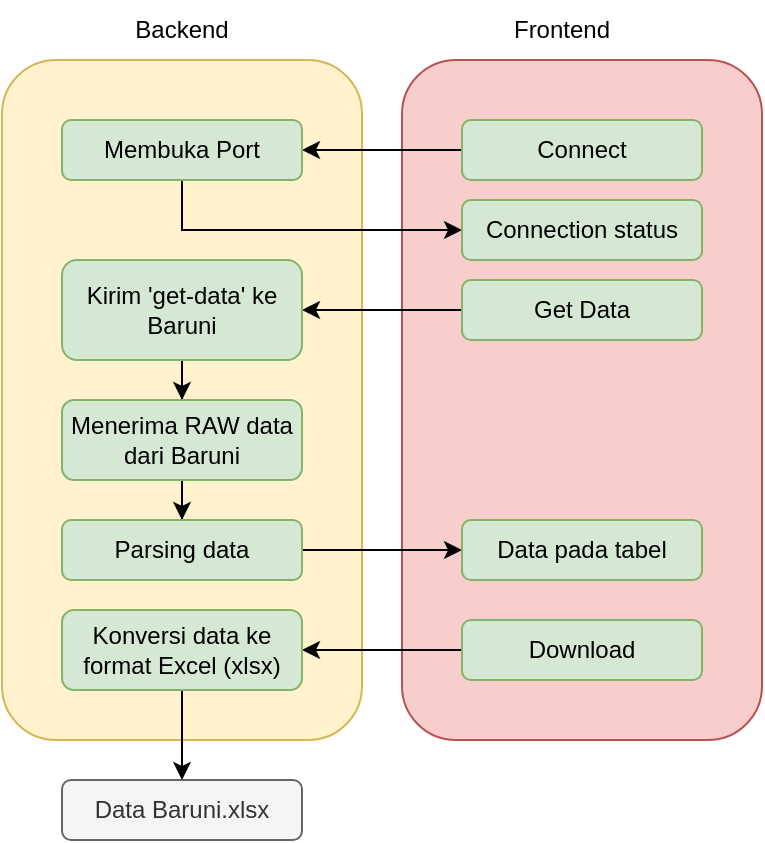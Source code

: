<mxfile version="26.0.16">
  <diagram id="Zsgqw2CNvB9rZYa9Q4gQ" name="Page-1">
    <mxGraphModel dx="846" dy="565" grid="1" gridSize="10" guides="1" tooltips="1" connect="1" arrows="1" fold="1" page="1" pageScale="1" pageWidth="850" pageHeight="1100" math="0" shadow="0">
      <root>
        <mxCell id="0" />
        <mxCell id="1" parent="0" />
        <mxCell id="HclatrSdNJmDUb5NzU8U-27" value="" style="rounded=1;whiteSpace=wrap;html=1;fillColor=#f8cecc;strokeColor=#b85450;" parent="1" vertex="1">
          <mxGeometry x="520" y="100" width="180" height="340" as="geometry" />
        </mxCell>
        <mxCell id="HclatrSdNJmDUb5NzU8U-29" value="" style="rounded=1;whiteSpace=wrap;html=1;fillColor=#fff2cc;strokeColor=#d6b656;" parent="1" vertex="1">
          <mxGeometry x="320" y="100" width="180" height="340" as="geometry" />
        </mxCell>
        <mxCell id="HclatrSdNJmDUb5NzU8U-32" style="edgeStyle=orthogonalEdgeStyle;rounded=0;orthogonalLoop=1;jettySize=auto;html=1;" parent="1" source="HclatrSdNJmDUb5NzU8U-28" target="HclatrSdNJmDUb5NzU8U-30" edge="1">
          <mxGeometry relative="1" as="geometry" />
        </mxCell>
        <mxCell id="HclatrSdNJmDUb5NzU8U-28" value="Connect" style="rounded=1;whiteSpace=wrap;html=1;fillColor=#d5e8d4;strokeColor=#82b366;" parent="1" vertex="1">
          <mxGeometry x="550" y="130" width="120" height="30" as="geometry" />
        </mxCell>
        <mxCell id="iDlr8XySpqiMPOaVipqM-1" style="edgeStyle=orthogonalEdgeStyle;rounded=0;orthogonalLoop=1;jettySize=auto;html=1;entryX=0;entryY=0.5;entryDx=0;entryDy=0;" edge="1" parent="1" source="HclatrSdNJmDUb5NzU8U-30" target="HclatrSdNJmDUb5NzU8U-36">
          <mxGeometry relative="1" as="geometry">
            <Array as="points">
              <mxPoint x="410" y="185" />
            </Array>
          </mxGeometry>
        </mxCell>
        <mxCell id="HclatrSdNJmDUb5NzU8U-30" value="Membuka Port" style="rounded=1;whiteSpace=wrap;html=1;fillColor=#d5e8d4;strokeColor=#82b366;" parent="1" vertex="1">
          <mxGeometry x="350" y="130" width="120" height="30" as="geometry" />
        </mxCell>
        <mxCell id="HclatrSdNJmDUb5NzU8U-35" style="edgeStyle=orthogonalEdgeStyle;rounded=0;orthogonalLoop=1;jettySize=auto;html=1;entryX=1;entryY=0.5;entryDx=0;entryDy=0;" parent="1" source="HclatrSdNJmDUb5NzU8U-33" target="HclatrSdNJmDUb5NzU8U-34" edge="1">
          <mxGeometry relative="1" as="geometry" />
        </mxCell>
        <mxCell id="HclatrSdNJmDUb5NzU8U-33" value="Get Data" style="rounded=1;whiteSpace=wrap;html=1;fillColor=#d5e8d4;strokeColor=#82b366;" parent="1" vertex="1">
          <mxGeometry x="550" y="210" width="120" height="30" as="geometry" />
        </mxCell>
        <mxCell id="HclatrSdNJmDUb5NzU8U-39" style="edgeStyle=orthogonalEdgeStyle;rounded=0;orthogonalLoop=1;jettySize=auto;html=1;" parent="1" source="HclatrSdNJmDUb5NzU8U-34" target="HclatrSdNJmDUb5NzU8U-38" edge="1">
          <mxGeometry relative="1" as="geometry" />
        </mxCell>
        <mxCell id="HclatrSdNJmDUb5NzU8U-34" value="&lt;div&gt;Kirim &#39;get-data&#39; ke Baruni&lt;/div&gt;" style="rounded=1;whiteSpace=wrap;html=1;fillColor=#d5e8d4;strokeColor=#82b366;" parent="1" vertex="1">
          <mxGeometry x="350" y="200" width="120" height="50" as="geometry" />
        </mxCell>
        <mxCell id="HclatrSdNJmDUb5NzU8U-36" value="Connection status" style="rounded=1;whiteSpace=wrap;html=1;fillColor=#d5e8d4;strokeColor=#82b366;" parent="1" vertex="1">
          <mxGeometry x="550" y="170" width="120" height="30" as="geometry" />
        </mxCell>
        <mxCell id="HclatrSdNJmDUb5NzU8U-41" style="edgeStyle=orthogonalEdgeStyle;rounded=0;orthogonalLoop=1;jettySize=auto;html=1;entryX=0.5;entryY=0;entryDx=0;entryDy=0;" parent="1" source="HclatrSdNJmDUb5NzU8U-38" target="HclatrSdNJmDUb5NzU8U-40" edge="1">
          <mxGeometry relative="1" as="geometry" />
        </mxCell>
        <mxCell id="HclatrSdNJmDUb5NzU8U-38" value="Menerima RAW data dari Baruni" style="rounded=1;whiteSpace=wrap;html=1;fillColor=#d5e8d4;strokeColor=#82b366;" parent="1" vertex="1">
          <mxGeometry x="350" y="270" width="120" height="40" as="geometry" />
        </mxCell>
        <mxCell id="iDlr8XySpqiMPOaVipqM-2" style="edgeStyle=orthogonalEdgeStyle;rounded=0;orthogonalLoop=1;jettySize=auto;html=1;" edge="1" parent="1" source="HclatrSdNJmDUb5NzU8U-40" target="HclatrSdNJmDUb5NzU8U-42">
          <mxGeometry relative="1" as="geometry" />
        </mxCell>
        <mxCell id="HclatrSdNJmDUb5NzU8U-40" value="Parsing data" style="rounded=1;whiteSpace=wrap;html=1;fillColor=#d5e8d4;strokeColor=#82b366;" parent="1" vertex="1">
          <mxGeometry x="350" y="330" width="120" height="30" as="geometry" />
        </mxCell>
        <mxCell id="HclatrSdNJmDUb5NzU8U-42" value="Data pada tabel" style="rounded=1;whiteSpace=wrap;html=1;fillColor=#d5e8d4;strokeColor=#82b366;" parent="1" vertex="1">
          <mxGeometry x="550" y="330" width="120" height="30" as="geometry" />
        </mxCell>
        <mxCell id="fA6suLAksVKcU8DDfOKB-1" style="edgeStyle=orthogonalEdgeStyle;rounded=0;orthogonalLoop=1;jettySize=auto;html=1;entryX=1;entryY=0.5;entryDx=0;entryDy=0;" parent="1" source="HclatrSdNJmDUb5NzU8U-44" target="HclatrSdNJmDUb5NzU8U-45" edge="1">
          <mxGeometry relative="1" as="geometry" />
        </mxCell>
        <mxCell id="HclatrSdNJmDUb5NzU8U-44" value="Download" style="rounded=1;whiteSpace=wrap;html=1;fillColor=#d5e8d4;strokeColor=#82b366;" parent="1" vertex="1">
          <mxGeometry x="550" y="380" width="120" height="30" as="geometry" />
        </mxCell>
        <mxCell id="fA6suLAksVKcU8DDfOKB-4" style="edgeStyle=orthogonalEdgeStyle;rounded=0;orthogonalLoop=1;jettySize=auto;html=1;entryX=0.5;entryY=0;entryDx=0;entryDy=0;" parent="1" source="HclatrSdNJmDUb5NzU8U-45" target="fA6suLAksVKcU8DDfOKB-2" edge="1">
          <mxGeometry relative="1" as="geometry" />
        </mxCell>
        <mxCell id="HclatrSdNJmDUb5NzU8U-45" value="Konversi data ke format Excel (xlsx)" style="rounded=1;whiteSpace=wrap;html=1;fillColor=#d5e8d4;strokeColor=#82b366;" parent="1" vertex="1">
          <mxGeometry x="350" y="375" width="120" height="40" as="geometry" />
        </mxCell>
        <mxCell id="HclatrSdNJmDUb5NzU8U-46" value="Backend" style="text;html=1;align=center;verticalAlign=middle;whiteSpace=wrap;rounded=0;" parent="1" vertex="1">
          <mxGeometry x="380" y="70" width="60" height="30" as="geometry" />
        </mxCell>
        <mxCell id="HclatrSdNJmDUb5NzU8U-47" value="Frontend" style="text;html=1;align=center;verticalAlign=middle;whiteSpace=wrap;rounded=0;" parent="1" vertex="1">
          <mxGeometry x="570" y="70" width="60" height="30" as="geometry" />
        </mxCell>
        <mxCell id="fA6suLAksVKcU8DDfOKB-2" value="Data Baruni.xlsx" style="rounded=1;whiteSpace=wrap;html=1;fillColor=#f5f5f5;strokeColor=#666666;fontColor=#333333;" parent="1" vertex="1">
          <mxGeometry x="350" y="460" width="120" height="30" as="geometry" />
        </mxCell>
      </root>
    </mxGraphModel>
  </diagram>
</mxfile>
